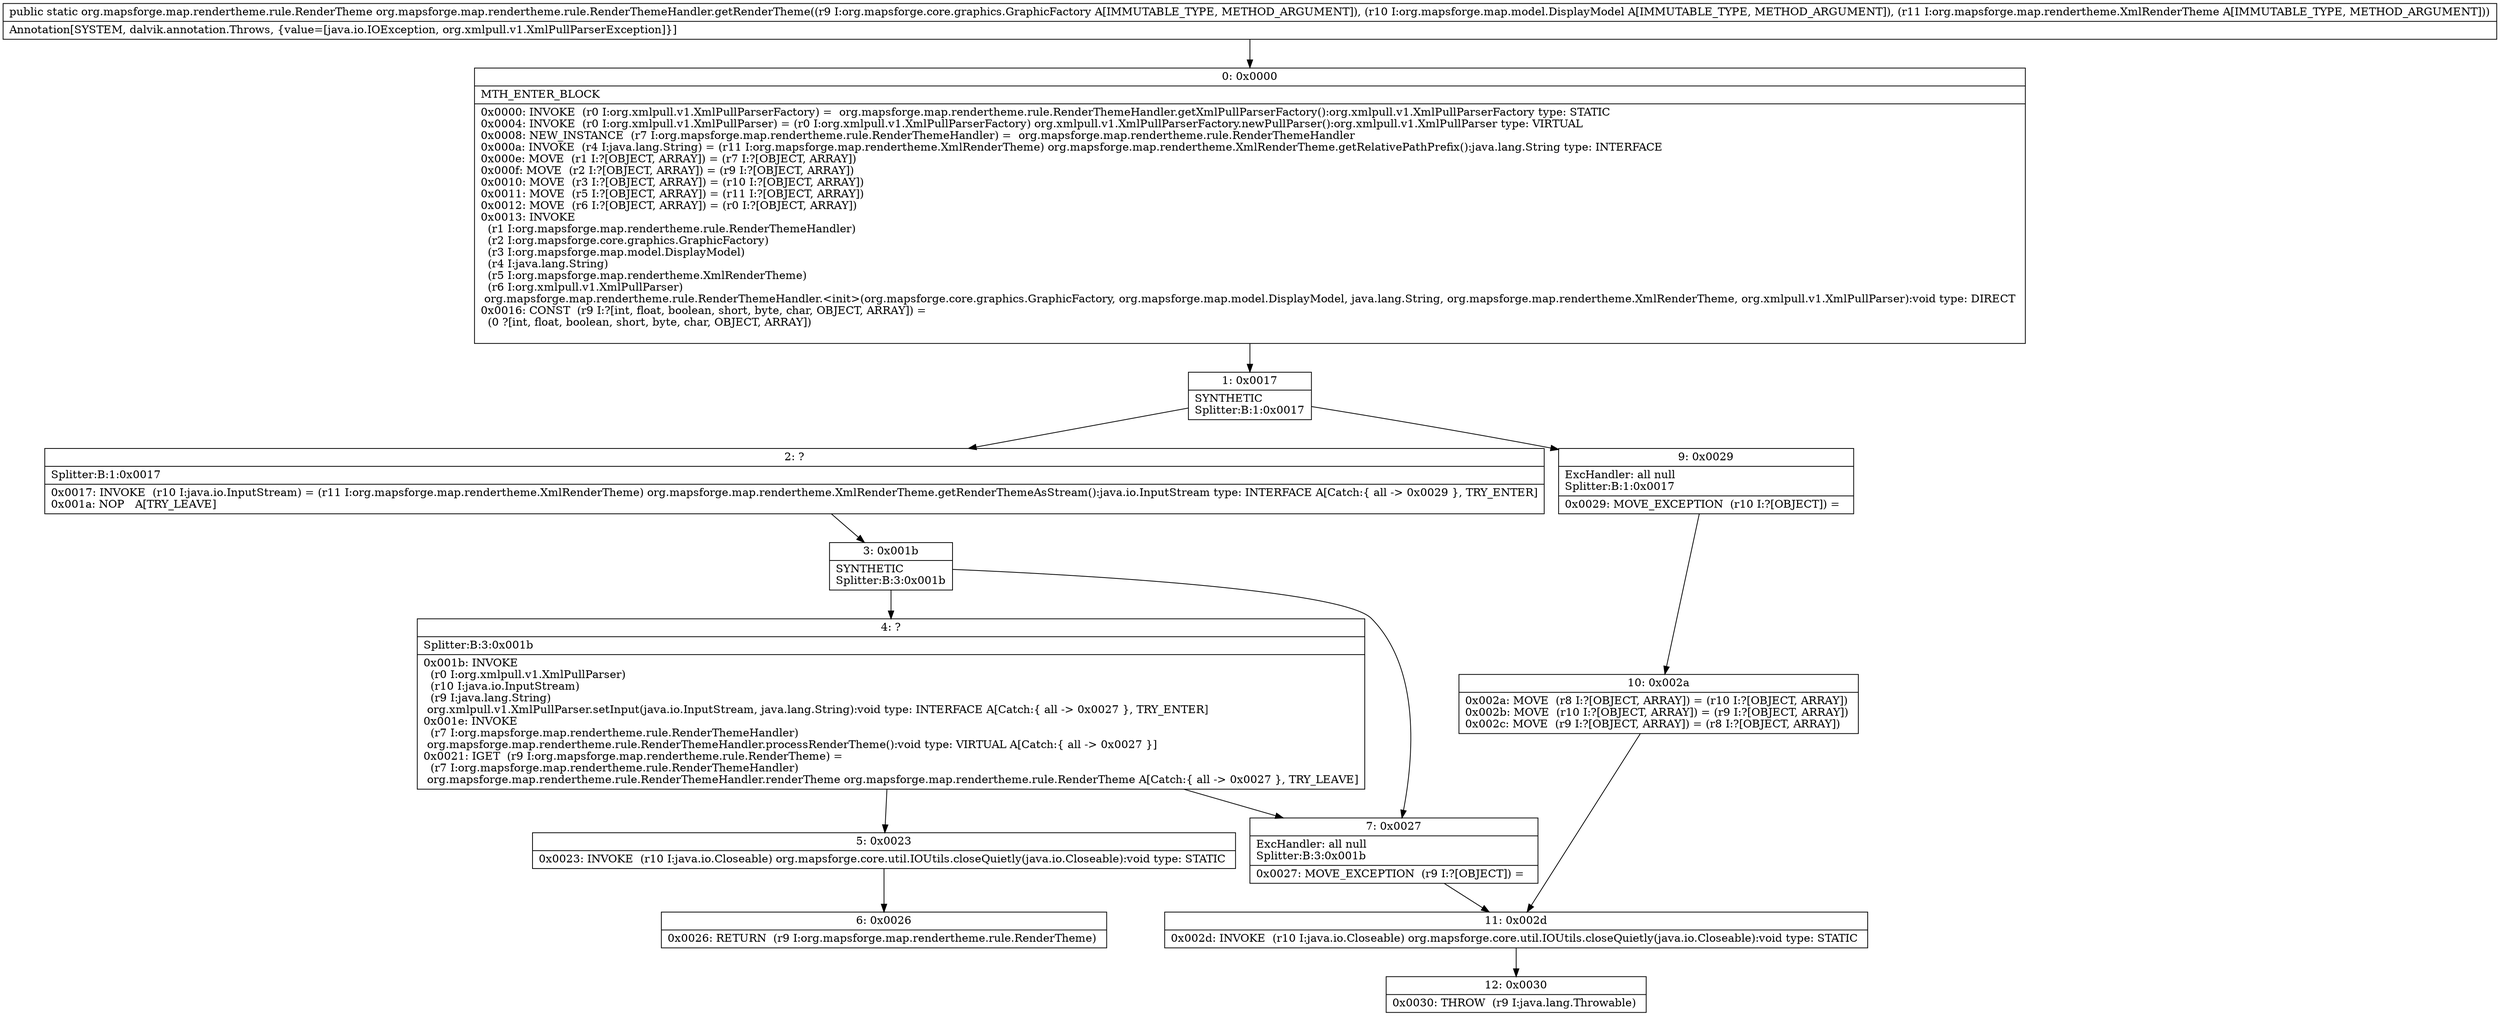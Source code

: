 digraph "CFG fororg.mapsforge.map.rendertheme.rule.RenderThemeHandler.getRenderTheme(Lorg\/mapsforge\/core\/graphics\/GraphicFactory;Lorg\/mapsforge\/map\/model\/DisplayModel;Lorg\/mapsforge\/map\/rendertheme\/XmlRenderTheme;)Lorg\/mapsforge\/map\/rendertheme\/rule\/RenderTheme;" {
Node_0 [shape=record,label="{0\:\ 0x0000|MTH_ENTER_BLOCK\l|0x0000: INVOKE  (r0 I:org.xmlpull.v1.XmlPullParserFactory) =  org.mapsforge.map.rendertheme.rule.RenderThemeHandler.getXmlPullParserFactory():org.xmlpull.v1.XmlPullParserFactory type: STATIC \l0x0004: INVOKE  (r0 I:org.xmlpull.v1.XmlPullParser) = (r0 I:org.xmlpull.v1.XmlPullParserFactory) org.xmlpull.v1.XmlPullParserFactory.newPullParser():org.xmlpull.v1.XmlPullParser type: VIRTUAL \l0x0008: NEW_INSTANCE  (r7 I:org.mapsforge.map.rendertheme.rule.RenderThemeHandler) =  org.mapsforge.map.rendertheme.rule.RenderThemeHandler \l0x000a: INVOKE  (r4 I:java.lang.String) = (r11 I:org.mapsforge.map.rendertheme.XmlRenderTheme) org.mapsforge.map.rendertheme.XmlRenderTheme.getRelativePathPrefix():java.lang.String type: INTERFACE \l0x000e: MOVE  (r1 I:?[OBJECT, ARRAY]) = (r7 I:?[OBJECT, ARRAY]) \l0x000f: MOVE  (r2 I:?[OBJECT, ARRAY]) = (r9 I:?[OBJECT, ARRAY]) \l0x0010: MOVE  (r3 I:?[OBJECT, ARRAY]) = (r10 I:?[OBJECT, ARRAY]) \l0x0011: MOVE  (r5 I:?[OBJECT, ARRAY]) = (r11 I:?[OBJECT, ARRAY]) \l0x0012: MOVE  (r6 I:?[OBJECT, ARRAY]) = (r0 I:?[OBJECT, ARRAY]) \l0x0013: INVOKE  \l  (r1 I:org.mapsforge.map.rendertheme.rule.RenderThemeHandler)\l  (r2 I:org.mapsforge.core.graphics.GraphicFactory)\l  (r3 I:org.mapsforge.map.model.DisplayModel)\l  (r4 I:java.lang.String)\l  (r5 I:org.mapsforge.map.rendertheme.XmlRenderTheme)\l  (r6 I:org.xmlpull.v1.XmlPullParser)\l org.mapsforge.map.rendertheme.rule.RenderThemeHandler.\<init\>(org.mapsforge.core.graphics.GraphicFactory, org.mapsforge.map.model.DisplayModel, java.lang.String, org.mapsforge.map.rendertheme.XmlRenderTheme, org.xmlpull.v1.XmlPullParser):void type: DIRECT \l0x0016: CONST  (r9 I:?[int, float, boolean, short, byte, char, OBJECT, ARRAY]) = \l  (0 ?[int, float, boolean, short, byte, char, OBJECT, ARRAY])\l \l}"];
Node_1 [shape=record,label="{1\:\ 0x0017|SYNTHETIC\lSplitter:B:1:0x0017\l}"];
Node_2 [shape=record,label="{2\:\ ?|Splitter:B:1:0x0017\l|0x0017: INVOKE  (r10 I:java.io.InputStream) = (r11 I:org.mapsforge.map.rendertheme.XmlRenderTheme) org.mapsforge.map.rendertheme.XmlRenderTheme.getRenderThemeAsStream():java.io.InputStream type: INTERFACE A[Catch:\{ all \-\> 0x0029 \}, TRY_ENTER]\l0x001a: NOP   A[TRY_LEAVE]\l}"];
Node_3 [shape=record,label="{3\:\ 0x001b|SYNTHETIC\lSplitter:B:3:0x001b\l}"];
Node_4 [shape=record,label="{4\:\ ?|Splitter:B:3:0x001b\l|0x001b: INVOKE  \l  (r0 I:org.xmlpull.v1.XmlPullParser)\l  (r10 I:java.io.InputStream)\l  (r9 I:java.lang.String)\l org.xmlpull.v1.XmlPullParser.setInput(java.io.InputStream, java.lang.String):void type: INTERFACE A[Catch:\{ all \-\> 0x0027 \}, TRY_ENTER]\l0x001e: INVOKE  \l  (r7 I:org.mapsforge.map.rendertheme.rule.RenderThemeHandler)\l org.mapsforge.map.rendertheme.rule.RenderThemeHandler.processRenderTheme():void type: VIRTUAL A[Catch:\{ all \-\> 0x0027 \}]\l0x0021: IGET  (r9 I:org.mapsforge.map.rendertheme.rule.RenderTheme) = \l  (r7 I:org.mapsforge.map.rendertheme.rule.RenderThemeHandler)\l org.mapsforge.map.rendertheme.rule.RenderThemeHandler.renderTheme org.mapsforge.map.rendertheme.rule.RenderTheme A[Catch:\{ all \-\> 0x0027 \}, TRY_LEAVE]\l}"];
Node_5 [shape=record,label="{5\:\ 0x0023|0x0023: INVOKE  (r10 I:java.io.Closeable) org.mapsforge.core.util.IOUtils.closeQuietly(java.io.Closeable):void type: STATIC \l}"];
Node_6 [shape=record,label="{6\:\ 0x0026|0x0026: RETURN  (r9 I:org.mapsforge.map.rendertheme.rule.RenderTheme) \l}"];
Node_7 [shape=record,label="{7\:\ 0x0027|ExcHandler: all null\lSplitter:B:3:0x001b\l|0x0027: MOVE_EXCEPTION  (r9 I:?[OBJECT]) =  \l}"];
Node_9 [shape=record,label="{9\:\ 0x0029|ExcHandler: all null\lSplitter:B:1:0x0017\l|0x0029: MOVE_EXCEPTION  (r10 I:?[OBJECT]) =  \l}"];
Node_10 [shape=record,label="{10\:\ 0x002a|0x002a: MOVE  (r8 I:?[OBJECT, ARRAY]) = (r10 I:?[OBJECT, ARRAY]) \l0x002b: MOVE  (r10 I:?[OBJECT, ARRAY]) = (r9 I:?[OBJECT, ARRAY]) \l0x002c: MOVE  (r9 I:?[OBJECT, ARRAY]) = (r8 I:?[OBJECT, ARRAY]) \l}"];
Node_11 [shape=record,label="{11\:\ 0x002d|0x002d: INVOKE  (r10 I:java.io.Closeable) org.mapsforge.core.util.IOUtils.closeQuietly(java.io.Closeable):void type: STATIC \l}"];
Node_12 [shape=record,label="{12\:\ 0x0030|0x0030: THROW  (r9 I:java.lang.Throwable) \l}"];
MethodNode[shape=record,label="{public static org.mapsforge.map.rendertheme.rule.RenderTheme org.mapsforge.map.rendertheme.rule.RenderThemeHandler.getRenderTheme((r9 I:org.mapsforge.core.graphics.GraphicFactory A[IMMUTABLE_TYPE, METHOD_ARGUMENT]), (r10 I:org.mapsforge.map.model.DisplayModel A[IMMUTABLE_TYPE, METHOD_ARGUMENT]), (r11 I:org.mapsforge.map.rendertheme.XmlRenderTheme A[IMMUTABLE_TYPE, METHOD_ARGUMENT]))  | Annotation[SYSTEM, dalvik.annotation.Throws, \{value=[java.io.IOException, org.xmlpull.v1.XmlPullParserException]\}]\l}"];
MethodNode -> Node_0;
Node_0 -> Node_1;
Node_1 -> Node_2;
Node_1 -> Node_9;
Node_2 -> Node_3;
Node_3 -> Node_4;
Node_3 -> Node_7;
Node_4 -> Node_5;
Node_4 -> Node_7;
Node_5 -> Node_6;
Node_7 -> Node_11;
Node_9 -> Node_10;
Node_10 -> Node_11;
Node_11 -> Node_12;
}

